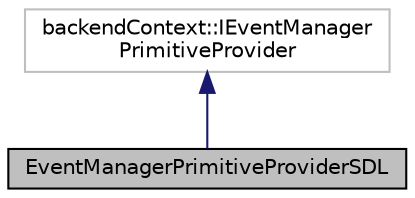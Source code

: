 digraph "EventManagerPrimitiveProviderSDL"
{
 // LATEX_PDF_SIZE
  edge [fontname="Helvetica",fontsize="10",labelfontname="Helvetica",labelfontsize="10"];
  node [fontname="Helvetica",fontsize="10",shape=record];
  Node1 [label="EventManagerPrimitiveProviderSDL",height=0.2,width=0.4,color="black", fillcolor="grey75", style="filled", fontcolor="black",tooltip=" "];
  Node2 -> Node1 [dir="back",color="midnightblue",fontsize="10",style="solid",fontname="Helvetica"];
  Node2 [label="backendContext::IEventManager\lPrimitiveProvider",height=0.2,width=0.4,color="grey75", fillcolor="white", style="filled",URL="$structbackend_context_1_1_i_event_manager_primitive_provider.html",tooltip=" "];
}
